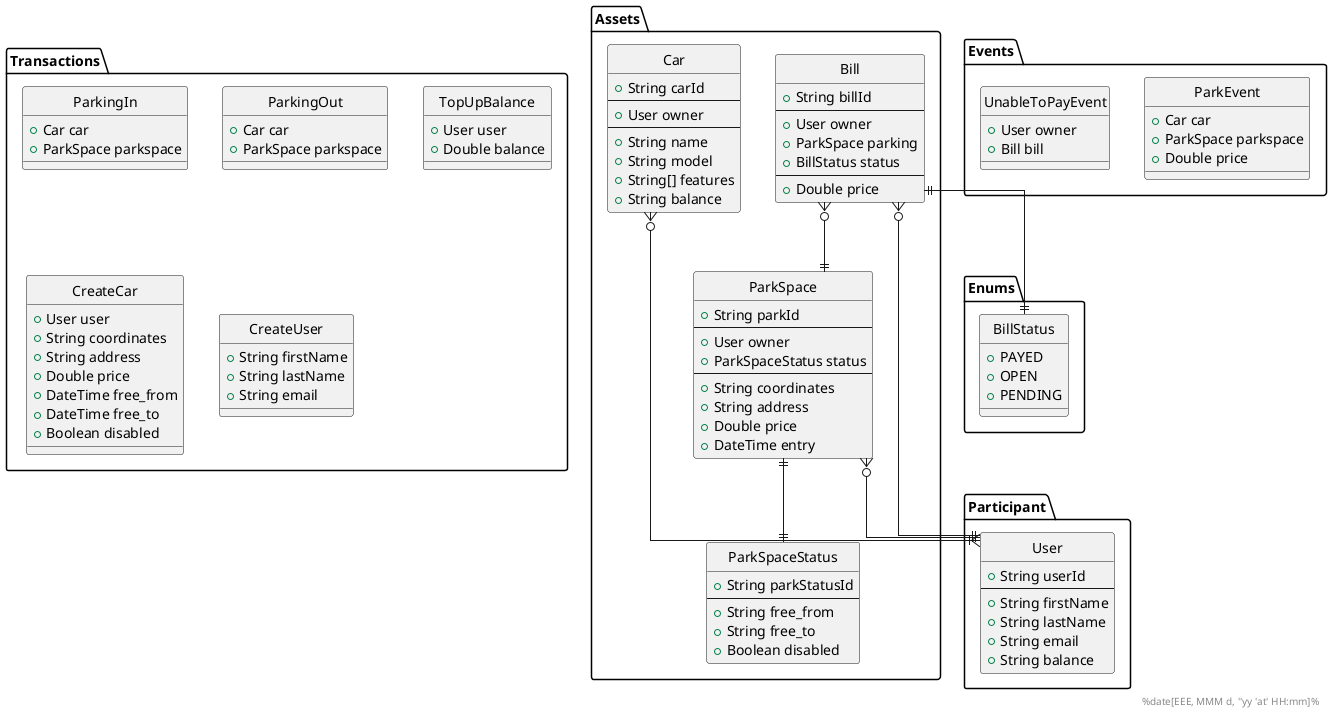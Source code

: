 @startuml

' hide the spot
hide circle

' avoid problems with angled crows feet
skinparam linetype ortho

package "Assets" {
    entity "Car" as car {
        + String carId
        --
        + User owner
        --
        + String name
        + String model
        + String[] features
        + String balance
    }

    entity "ParkSpace" as parkspace {
        + String parkId
        --
        + User owner
        + ParkSpaceStatus status
        --
        + String coordinates
        + String address
        + Double price
        + DateTime entry
    }

    entity "Bill" as bill {
        + String billId
        --
        + User owner
        + ParkSpace parking
        + BillStatus status
        --
        + Double price
    }

    entity "ParkSpaceStatus" as parkspacestatus {
        + String parkStatusId
        --
        + String free_from
        + String free_to
        + Boolean disabled
    }
}

package "Enums" {
    entity "BillStatus" as billstatus {
        + PAYED
        + OPEN
        + PENDING
    }
}

package "Participant" {
    entity "User" as user {
        + String userId
        --
        + String firstName
        + String lastName
        + String email
        + String balance
    }
}

package "Transactions" {
    entity "ParkingIn" as parkingin {
        + Car car
        + ParkSpace parkspace
    }

    entity "ParkingOut" as parkingout {
        + Car car
        + ParkSpace parkspace
    }

    entity "TopUpBalance" as topupbalance {
        + User user
        + Double balance
    }

    entity "CreateCar" as createcar {
        + User user
        + String coordinates
        + String address
        + Double price
        + DateTime free_from
        + DateTime free_to
        + Boolean disabled
    }

    entity "CreateUser" as createuser {
        + String firstName
        + String lastName
        + String email
    }
}

package "Events" {
    entity "ParkEvent" as parkevent {
        + Car car
        + ParkSpace parkspace
        + Double price
    }

    entity "UnableToPayEvent" as unabletopayevent {
        + User owner
        + Bill bill
    }
}

car }o--|{ user
parkspace }o--|| user
parkspace ||--|| parkspacestatus
bill }o--|| user
bill }o--|| parkspace
bill ||--|| billstatus

!define DATE %date[EEE, MMM d, ''yy 'at' HH:mm]%
right footer DATE

@enduml